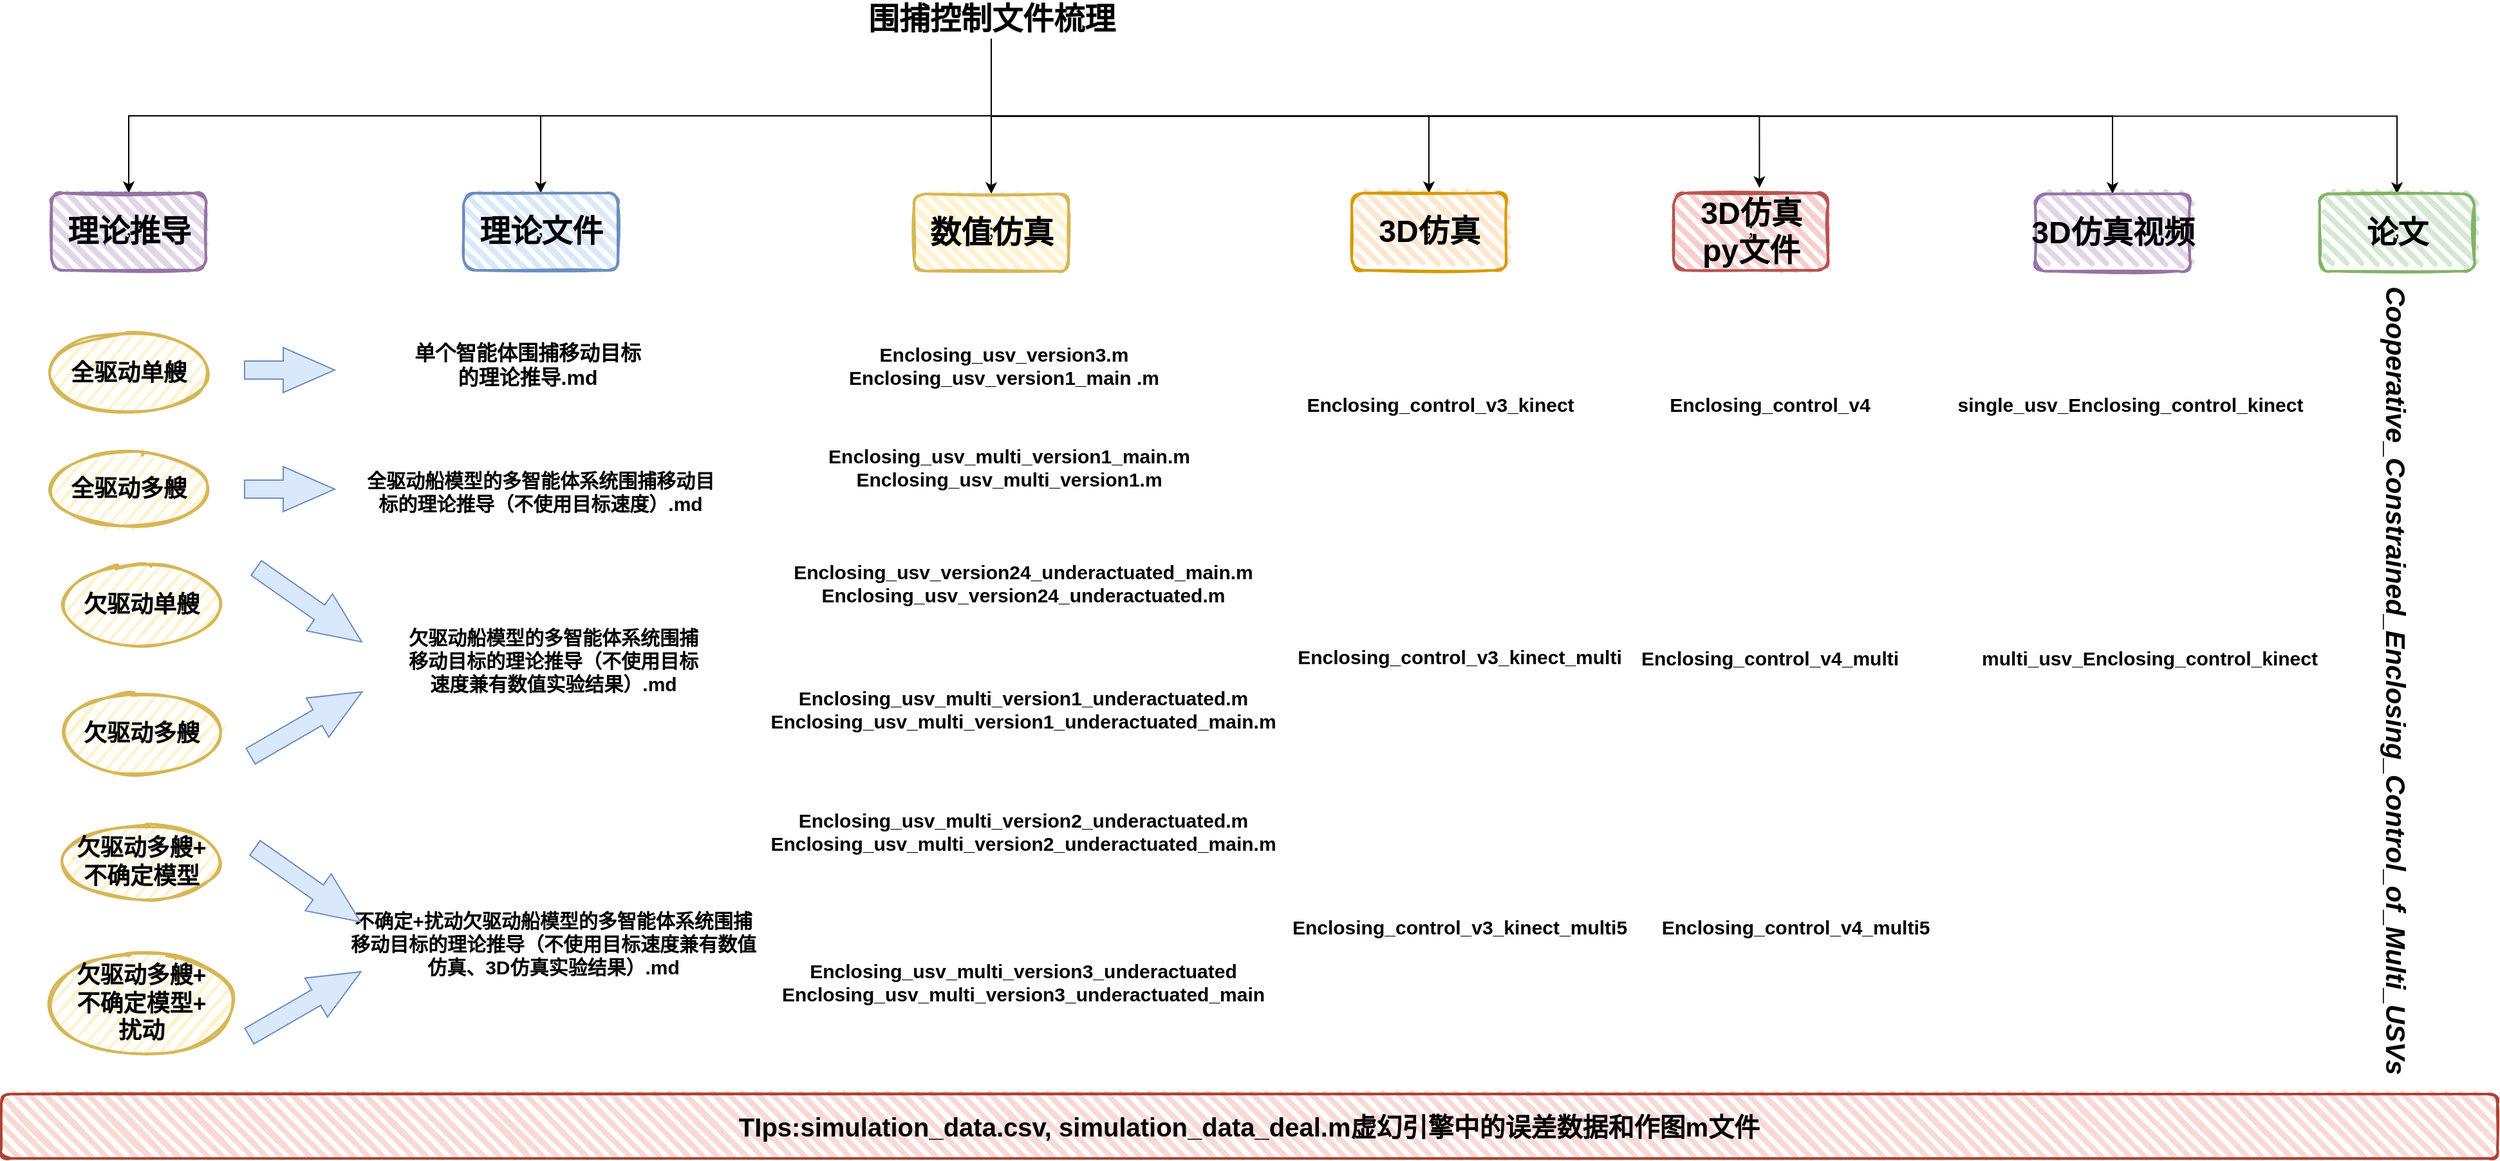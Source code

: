 <mxfile version="22.0.4" type="github">
  <diagram name="第 1 页" id="U8ZYwLHRuuHqSw_i_JJi">
    <mxGraphModel dx="2480" dy="2342" grid="1" gridSize="10" guides="1" tooltips="1" connect="1" arrows="1" fold="1" page="1" pageScale="1" pageWidth="1169" pageHeight="827" math="0" shadow="0">
      <root>
        <mxCell id="0" />
        <mxCell id="1" parent="0" />
        <mxCell id="GlCgljWv_Br-6OFDmJyN-48" style="edgeStyle=orthogonalEdgeStyle;rounded=0;orthogonalLoop=1;jettySize=auto;html=1;exitX=0.5;exitY=1;exitDx=0;exitDy=0;entryX=0.5;entryY=0;entryDx=0;entryDy=0;" parent="1" source="GlCgljWv_Br-6OFDmJyN-2" target="GlCgljWv_Br-6OFDmJyN-11" edge="1">
          <mxGeometry relative="1" as="geometry" />
        </mxCell>
        <mxCell id="GlCgljWv_Br-6OFDmJyN-49" style="edgeStyle=orthogonalEdgeStyle;rounded=0;orthogonalLoop=1;jettySize=auto;html=1;exitX=0.5;exitY=1;exitDx=0;exitDy=0;entryX=0.5;entryY=0;entryDx=0;entryDy=0;" parent="1" source="GlCgljWv_Br-6OFDmJyN-2" target="GlCgljWv_Br-6OFDmJyN-13" edge="1">
          <mxGeometry relative="1" as="geometry" />
        </mxCell>
        <mxCell id="GlCgljWv_Br-6OFDmJyN-50" style="edgeStyle=orthogonalEdgeStyle;rounded=0;orthogonalLoop=1;jettySize=auto;html=1;exitX=0.5;exitY=1;exitDx=0;exitDy=0;entryX=0.5;entryY=0;entryDx=0;entryDy=0;" parent="1" source="GlCgljWv_Br-6OFDmJyN-2" target="GlCgljWv_Br-6OFDmJyN-9" edge="1">
          <mxGeometry relative="1" as="geometry" />
        </mxCell>
        <mxCell id="GlCgljWv_Br-6OFDmJyN-52" style="edgeStyle=orthogonalEdgeStyle;rounded=0;orthogonalLoop=1;jettySize=auto;html=1;exitX=0.5;exitY=1;exitDx=0;exitDy=0;entryX=0.5;entryY=0;entryDx=0;entryDy=0;" parent="1" source="GlCgljWv_Br-6OFDmJyN-2" target="GlCgljWv_Br-6OFDmJyN-7" edge="1">
          <mxGeometry relative="1" as="geometry" />
        </mxCell>
        <mxCell id="GlCgljWv_Br-6OFDmJyN-53" style="edgeStyle=orthogonalEdgeStyle;rounded=0;orthogonalLoop=1;jettySize=auto;html=1;exitX=0.5;exitY=1;exitDx=0;exitDy=0;entryX=0.5;entryY=0;entryDx=0;entryDy=0;" parent="1" source="GlCgljWv_Br-6OFDmJyN-2" target="GlCgljWv_Br-6OFDmJyN-5" edge="1">
          <mxGeometry relative="1" as="geometry" />
        </mxCell>
        <mxCell id="GlCgljWv_Br-6OFDmJyN-59" style="edgeStyle=orthogonalEdgeStyle;rounded=0;orthogonalLoop=1;jettySize=auto;html=1;exitX=0.5;exitY=1;exitDx=0;exitDy=0;entryX=0.5;entryY=0;entryDx=0;entryDy=0;" parent="1" source="GlCgljWv_Br-6OFDmJyN-2" target="GlCgljWv_Br-6OFDmJyN-57" edge="1">
          <mxGeometry relative="1" as="geometry" />
        </mxCell>
        <mxCell id="GlCgljWv_Br-6OFDmJyN-2" value="围捕控制文件梳理" style="text;strokeColor=none;fillColor=none;html=1;fontSize=24;fontStyle=1;verticalAlign=middle;align=center;" parent="1" vertex="1">
          <mxGeometry x="850" y="-50" width="100" height="30" as="geometry" />
        </mxCell>
        <mxCell id="GlCgljWv_Br-6OFDmJyN-5" value="；" style="rounded=1;whiteSpace=wrap;html=1;strokeWidth=2;fillWeight=4;hachureGap=8;hachureAngle=45;fillColor=#e1d5e7;sketch=1;fillStyle=auto;strokeColor=#9673a6;" parent="1" vertex="1">
          <mxGeometry x="170" y="100" width="120" height="60" as="geometry" />
        </mxCell>
        <mxCell id="GlCgljWv_Br-6OFDmJyN-3" value="理论推导" style="text;strokeColor=none;fillColor=none;html=1;fontSize=24;fontStyle=1;verticalAlign=middle;align=center;" parent="1" vertex="1">
          <mxGeometry x="180" y="110" width="100" height="40" as="geometry" />
        </mxCell>
        <mxCell id="GlCgljWv_Br-6OFDmJyN-7" value="；" style="rounded=1;whiteSpace=wrap;html=1;strokeWidth=2;fillWeight=4;hachureGap=8;hachureAngle=45;fillColor=#dae8fc;sketch=1;fillStyle=auto;strokeColor=#6c8ebf;" parent="1" vertex="1">
          <mxGeometry x="490" y="100" width="120" height="60" as="geometry" />
        </mxCell>
        <mxCell id="GlCgljWv_Br-6OFDmJyN-8" value="理论文件" style="text;strokeColor=none;fillColor=none;html=1;fontSize=24;fontStyle=1;verticalAlign=middle;align=center;" parent="1" vertex="1">
          <mxGeometry x="500" y="110" width="100" height="40" as="geometry" />
        </mxCell>
        <mxCell id="GlCgljWv_Br-6OFDmJyN-9" value="；" style="rounded=1;whiteSpace=wrap;html=1;strokeWidth=2;fillWeight=4;hachureGap=8;hachureAngle=45;fillColor=#fff2cc;sketch=1;fillStyle=auto;strokeColor=#d6b656;" parent="1" vertex="1">
          <mxGeometry x="840" y="100.63" width="120" height="60" as="geometry" />
        </mxCell>
        <mxCell id="GlCgljWv_Br-6OFDmJyN-10" value="数值仿真" style="text;strokeColor=none;fillColor=none;html=1;fontSize=24;fontStyle=1;verticalAlign=middle;align=center;" parent="1" vertex="1">
          <mxGeometry x="850" y="110.63" width="100" height="40" as="geometry" />
        </mxCell>
        <mxCell id="GlCgljWv_Br-6OFDmJyN-11" value="；" style="rounded=1;whiteSpace=wrap;html=1;strokeWidth=2;fillWeight=4;hachureGap=8;hachureAngle=45;fillColor=#ffe6cc;sketch=1;fillStyle=auto;strokeColor=#d79b00;" parent="1" vertex="1">
          <mxGeometry x="1180" y="100" width="120" height="60" as="geometry" />
        </mxCell>
        <mxCell id="GlCgljWv_Br-6OFDmJyN-12" value="3D仿真" style="text;strokeColor=none;fillColor=none;html=1;fontSize=24;fontStyle=1;verticalAlign=middle;align=center;" parent="1" vertex="1">
          <mxGeometry x="1190" y="110" width="100" height="40" as="geometry" />
        </mxCell>
        <mxCell id="GlCgljWv_Br-6OFDmJyN-13" value="；" style="rounded=1;whiteSpace=wrap;html=1;strokeWidth=2;fillWeight=4;hachureGap=8;hachureAngle=45;fillColor=#d5e8d4;sketch=1;fillStyle=auto;strokeColor=#82b366;" parent="1" vertex="1">
          <mxGeometry x="1932" y="100.63" width="120" height="60" as="geometry" />
        </mxCell>
        <mxCell id="GlCgljWv_Br-6OFDmJyN-18" value="&lt;font style=&quot;font-size: 18px;&quot;&gt;&lt;b&gt;全驱动单艘&lt;/b&gt;&lt;/font&gt;" style="ellipse;whiteSpace=wrap;html=1;strokeWidth=2;fillWeight=2;hachureGap=8;fillColor=#fff2cc;fillStyle=dots;sketch=1;strokeColor=#d6b656;" parent="1" vertex="1">
          <mxGeometry x="170" y="210" width="120" height="60" as="geometry" />
        </mxCell>
        <mxCell id="GlCgljWv_Br-6OFDmJyN-14" value="论文" style="text;strokeColor=none;fillColor=none;html=1;fontSize=24;fontStyle=1;verticalAlign=middle;align=center;" parent="1" vertex="1">
          <mxGeometry x="1942" y="110.63" width="100" height="40" as="geometry" />
        </mxCell>
        <mxCell id="GlCgljWv_Br-6OFDmJyN-19" value="&lt;font style=&quot;font-size: 18px;&quot;&gt;&lt;b&gt;全驱动多艘&lt;/b&gt;&lt;/font&gt;" style="ellipse;whiteSpace=wrap;html=1;strokeWidth=2;fillWeight=2;hachureGap=8;fillColor=#fff2cc;fillStyle=dots;sketch=1;strokeColor=#d6b656;" parent="1" vertex="1">
          <mxGeometry x="170" y="300" width="120" height="60" as="geometry" />
        </mxCell>
        <mxCell id="GlCgljWv_Br-6OFDmJyN-20" value="&lt;font style=&quot;font-size: 18px;&quot;&gt;&lt;b&gt;欠驱动单艘&lt;/b&gt;&lt;/font&gt;" style="ellipse;whiteSpace=wrap;html=1;strokeWidth=2;fillWeight=2;hachureGap=8;fillColor=#fff2cc;fillStyle=dots;sketch=1;strokeColor=#d6b656;" parent="1" vertex="1">
          <mxGeometry x="180" y="390" width="120" height="60" as="geometry" />
        </mxCell>
        <mxCell id="GlCgljWv_Br-6OFDmJyN-21" value="&lt;font style=&quot;font-size: 18px;&quot;&gt;&lt;b&gt;欠驱动多艘&lt;/b&gt;&lt;/font&gt;" style="ellipse;whiteSpace=wrap;html=1;strokeWidth=2;fillWeight=2;hachureGap=8;fillColor=#fff2cc;fillStyle=dots;sketch=1;strokeColor=#d6b656;" parent="1" vertex="1">
          <mxGeometry x="180" y="490" width="120" height="60" as="geometry" />
        </mxCell>
        <mxCell id="GlCgljWv_Br-6OFDmJyN-22" value="&lt;font style=&quot;font-size: 18px;&quot;&gt;&lt;b&gt;欠驱动多艘+&lt;br&gt;不确定模型&lt;br&gt;&lt;/b&gt;&lt;/font&gt;" style="ellipse;whiteSpace=wrap;html=1;strokeWidth=2;fillWeight=2;hachureGap=8;fillColor=#fff2cc;fillStyle=dots;sketch=1;strokeColor=#d6b656;" parent="1" vertex="1">
          <mxGeometry x="180" y="590" width="120" height="60" as="geometry" />
        </mxCell>
        <mxCell id="GlCgljWv_Br-6OFDmJyN-26" value="&lt;font style=&quot;font-size: 18px;&quot;&gt;&lt;b&gt;欠驱动多艘+&lt;br&gt;不确定模型+&lt;br&gt;扰动&lt;br&gt;&lt;/b&gt;&lt;/font&gt;" style="ellipse;whiteSpace=wrap;html=1;strokeWidth=2;fillWeight=2;hachureGap=8;fillColor=#fff2cc;fillStyle=dots;sketch=1;strokeColor=#d6b656;" parent="1" vertex="1">
          <mxGeometry x="170" y="690" width="140" height="80" as="geometry" />
        </mxCell>
        <mxCell id="GlCgljWv_Br-6OFDmJyN-28" value="单个智能体围捕移动目标的理论推导.md" style="text;whiteSpace=wrap;fontSize=16;align=center;fontStyle=1" parent="1" vertex="1">
          <mxGeometry x="450" y="207.5" width="180" height="60" as="geometry" />
        </mxCell>
        <mxCell id="GlCgljWv_Br-6OFDmJyN-29" value="" style="html=1;shadow=0;dashed=0;align=center;verticalAlign=middle;shape=mxgraph.arrows2.arrow;dy=0.6;dx=40;notch=0;fillColor=#dae8fc;strokeColor=#6c8ebf;" parent="1" vertex="1">
          <mxGeometry x="320" y="220" width="70" height="35" as="geometry" />
        </mxCell>
        <mxCell id="GlCgljWv_Br-6OFDmJyN-30" value="" style="html=1;shadow=0;dashed=0;align=center;verticalAlign=middle;shape=mxgraph.arrows2.arrow;dy=0.6;dx=40;notch=0;fillColor=#dae8fc;strokeColor=#6c8ebf;" parent="1" vertex="1">
          <mxGeometry x="320" y="312.5" width="70" height="35" as="geometry" />
        </mxCell>
        <mxCell id="GlCgljWv_Br-6OFDmJyN-31" value="" style="html=1;shadow=0;dashed=0;align=center;verticalAlign=middle;shape=mxgraph.arrows2.arrow;dy=0.6;dx=40;notch=0;fontStyle=0;fillColor=#dae8fc;strokeColor=#6c8ebf;rotation=35;" parent="1" vertex="1">
          <mxGeometry x="320" y="402.5" width="100" height="35" as="geometry" />
        </mxCell>
        <mxCell id="GlCgljWv_Br-6OFDmJyN-32" value="" style="html=1;shadow=0;dashed=0;align=center;verticalAlign=middle;shape=mxgraph.arrows2.arrow;dy=0.6;dx=40;notch=0;fillColor=#dae8fc;strokeColor=#6c8ebf;rotation=-30;" parent="1" vertex="1">
          <mxGeometry x="317.99" y="495" width="100" height="35" as="geometry" />
        </mxCell>
        <mxCell id="GlCgljWv_Br-6OFDmJyN-35" value="全驱动船模型的多智能体系统围捕移动目标的理论推导（不使用目标速度）.md" style="text;whiteSpace=wrap;fontSize=15;fontStyle=1;align=center;" parent="1" vertex="1">
          <mxGeometry x="410" y="307.5" width="280" height="62.5" as="geometry" />
        </mxCell>
        <mxCell id="GlCgljWv_Br-6OFDmJyN-36" value="欠驱动船模型的多智能体系统围捕移动目标的理论推导（不使用目标速度兼有数值实验结果）.md" style="text;whiteSpace=wrap;fontSize=15;fontStyle=1;align=center;" parent="1" vertex="1">
          <mxGeometry x="440" y="430" width="240" height="70" as="geometry" />
        </mxCell>
        <mxCell id="GlCgljWv_Br-6OFDmJyN-37" value="不确定+扰动欠驱动船模型的多智能体系统围捕移动目标的理论推导（不使用目标速度兼有数值仿真、3D仿真实验结果）.md" style="text;whiteSpace=wrap;fontSize=15;fontStyle=1;align=center;" parent="1" vertex="1">
          <mxGeometry x="400" y="650" width="320" height="70" as="geometry" />
        </mxCell>
        <mxCell id="GlCgljWv_Br-6OFDmJyN-38" value="" style="html=1;shadow=0;dashed=0;align=center;verticalAlign=middle;shape=mxgraph.arrows2.arrow;dy=0.6;dx=40;notch=0;fontStyle=0;fillColor=#dae8fc;strokeColor=#6c8ebf;rotation=35;" parent="1" vertex="1">
          <mxGeometry x="319" y="620" width="100" height="35" as="geometry" />
        </mxCell>
        <mxCell id="GlCgljWv_Br-6OFDmJyN-39" value="" style="html=1;shadow=0;dashed=0;align=center;verticalAlign=middle;shape=mxgraph.arrows2.arrow;dy=0.6;dx=40;notch=0;fillColor=#dae8fc;strokeColor=#6c8ebf;rotation=-30;" parent="1" vertex="1">
          <mxGeometry x="316.99" y="712.5" width="100" height="35" as="geometry" />
        </mxCell>
        <mxCell id="GlCgljWv_Br-6OFDmJyN-40" value="Enclosing_usv_version3.m&#xa;Enclosing_usv_version1_main .m" style="text;whiteSpace=wrap;fontSize=15;fontStyle=1;align=center;" parent="1" vertex="1">
          <mxGeometry x="780" y="210" width="260" height="45" as="geometry" />
        </mxCell>
        <mxCell id="GlCgljWv_Br-6OFDmJyN-41" value="Enclosing_usv_multi_version1_main.m&#xa;Enclosing_usv_multi_version1.m" style="text;whiteSpace=wrap;fontSize=15;fontStyle=1;align=center;" parent="1" vertex="1">
          <mxGeometry x="799" y="289.38" width="230" height="40" as="geometry" />
        </mxCell>
        <mxCell id="GlCgljWv_Br-6OFDmJyN-42" value="Enclosing_usv_version24_underactuated_main.m&#xa;Enclosing_usv_version24_underactuated.m" style="text;whiteSpace=wrap;fontSize=15;fontStyle=1;align=center;" parent="1" vertex="1">
          <mxGeometry x="780" y="379.38" width="290" height="40" as="geometry" />
        </mxCell>
        <mxCell id="GlCgljWv_Br-6OFDmJyN-43" value="Enclosing_usv_multi_version1_underactuated.m&#xa;Enclosing_usv_multi_version1_underactuated_main.m" style="text;whiteSpace=wrap;fontSize=15;fontStyle=1;align=center;" parent="1" vertex="1">
          <mxGeometry x="770" y="476.88" width="310" height="50" as="geometry" />
        </mxCell>
        <mxCell id="GlCgljWv_Br-6OFDmJyN-44" value="Enclosing_usv_multi_version2_underactuated.m&#xa;Enclosing_usv_multi_version2_underactuated_main.m" style="text;whiteSpace=wrap;fontSize=15;fontStyle=1;align=center;" parent="1" vertex="1">
          <mxGeometry x="770" y="571.88" width="310" height="50" as="geometry" />
        </mxCell>
        <mxCell id="GlCgljWv_Br-6OFDmJyN-45" value="Enclosing_usv_multi_version3_underactuated&#xa;Enclosing_usv_multi_version3_underactuated_main" style="text;whiteSpace=wrap;fontSize=15;fontStyle=1;align=center;" parent="1" vertex="1">
          <mxGeometry x="770" y="689.38" width="310" height="50" as="geometry" />
        </mxCell>
        <mxCell id="GlCgljWv_Br-6OFDmJyN-54" value="Cooperative_Constrained_Enclosing_Control_of_Multi_USVs" style="text;whiteSpace=wrap;rotation=90;horizontal=1;fontSize=21;fontStyle=3" parent="1" vertex="1">
          <mxGeometry x="1811" y="330.63" width="360" height="40" as="geometry" />
        </mxCell>
        <mxCell id="GlCgljWv_Br-6OFDmJyN-55" value="Enclosing_control_v3_kinect" style="text;whiteSpace=wrap;fontSize=15;fontStyle=1;align=center;" parent="1" vertex="1">
          <mxGeometry x="1154" y="248.75" width="190" height="40" as="geometry" />
        </mxCell>
        <mxCell id="GlCgljWv_Br-6OFDmJyN-56" value="Enclosing_control_v3_kinect_multi5" style="text;whiteSpace=wrap;fontSize=15;fontStyle=1;align=center;" parent="1" vertex="1">
          <mxGeometry x="1154" y="655" width="220" height="40" as="geometry" />
        </mxCell>
        <mxCell id="GlCgljWv_Br-6OFDmJyN-57" value="；" style="rounded=1;whiteSpace=wrap;html=1;strokeWidth=2;fillWeight=4;hachureGap=8;hachureAngle=45;fillColor=#e1d5e7;sketch=1;fillStyle=auto;strokeColor=#9673a6;" parent="1" vertex="1">
          <mxGeometry x="1711" y="100.63" width="120" height="60" as="geometry" />
        </mxCell>
        <mxCell id="GlCgljWv_Br-6OFDmJyN-58" value="3D仿真视频" style="text;html=1;fontSize=24;fontStyle=1;verticalAlign=middle;align=center;" parent="1" vertex="1">
          <mxGeometry x="1721" y="110.63" width="100" height="40" as="geometry" />
        </mxCell>
        <mxCell id="GlCgljWv_Br-6OFDmJyN-60" value="single_usv_Enclosing_control_kinect" style="text;whiteSpace=wrap;fontSize=15;fontStyle=1;align=center;" parent="1" vertex="1">
          <mxGeometry x="1670" y="249.38" width="230" height="40" as="geometry" />
        </mxCell>
        <mxCell id="GlCgljWv_Br-6OFDmJyN-61" value="multi_usv_Enclosing_control_kinect" style="text;whiteSpace=wrap;fontSize=15;fontStyle=1;align=center;" parent="1" vertex="1">
          <mxGeometry x="1690" y="445.63" width="220" height="40" as="geometry" />
        </mxCell>
        <mxCell id="GlCgljWv_Br-6OFDmJyN-62" value="Enclosing_control_v3_kinect_multi" style="text;whiteSpace=wrap;fontSize=15;fontStyle=1;align=center;" parent="1" vertex="1">
          <mxGeometry x="1154" y="445" width="220" height="40" as="geometry" />
        </mxCell>
        <mxCell id="GlCgljWv_Br-6OFDmJyN-65" value="&lt;font style=&quot;font-size: 20px;&quot;&gt;&lt;b style=&quot;&quot;&gt;TIps:&lt;/b&gt;&lt;b&gt;simulation_data.csv,&amp;nbsp;&lt;/b&gt;&lt;span style=&quot;background-color: initial;&quot;&gt;&lt;b&gt;simulation_data_deal.m&lt;/b&gt;&lt;/span&gt;&lt;b style=&quot;background-color: initial;&quot;&gt;虚幻引擎中的误差数据和作图m文件&lt;/b&gt;&lt;/font&gt;&lt;b&gt;&lt;br&gt;&lt;/b&gt;" style="rounded=1;whiteSpace=wrap;html=1;strokeWidth=2;fillWeight=4;hachureGap=8;hachureAngle=45;sketch=1;fillColor=#fad9d5;strokeColor=#ae4132;" parent="1" vertex="1">
          <mxGeometry x="131" y="800" width="1939" height="50" as="geometry" />
        </mxCell>
        <mxCell id="T-MF8hS3b3ckMHnDHt63-1" value="；" style="rounded=1;whiteSpace=wrap;html=1;strokeWidth=2;fillWeight=4;hachureGap=8;hachureAngle=45;fillColor=#f8cecc;sketch=1;fillStyle=auto;strokeColor=#b85450;" vertex="1" parent="1">
          <mxGeometry x="1430" y="100" width="120" height="60" as="geometry" />
        </mxCell>
        <mxCell id="T-MF8hS3b3ckMHnDHt63-2" value="3D仿真&lt;br&gt;py文件" style="text;strokeColor=none;fillColor=none;html=1;fontSize=24;fontStyle=1;verticalAlign=middle;align=center;" vertex="1" parent="1">
          <mxGeometry x="1440" y="110" width="100" height="40" as="geometry" />
        </mxCell>
        <mxCell id="T-MF8hS3b3ckMHnDHt63-4" style="edgeStyle=orthogonalEdgeStyle;rounded=0;orthogonalLoop=1;jettySize=auto;html=1;entryX=0.556;entryY=-0.067;entryDx=0;entryDy=0;entryPerimeter=0;" edge="1" parent="1" source="GlCgljWv_Br-6OFDmJyN-2" target="T-MF8hS3b3ckMHnDHt63-1">
          <mxGeometry relative="1" as="geometry">
            <Array as="points">
              <mxPoint x="900" y="40" />
              <mxPoint x="1497" y="40" />
            </Array>
          </mxGeometry>
        </mxCell>
        <mxCell id="T-MF8hS3b3ckMHnDHt63-5" value="Enclosing_control_v4" style="text;whiteSpace=wrap;fontSize=15;fontStyle=1;align=center;" vertex="1" parent="1">
          <mxGeometry x="1410" y="249.38" width="190" height="40" as="geometry" />
        </mxCell>
        <mxCell id="T-MF8hS3b3ckMHnDHt63-6" value="Enclosing_control_v4_multi" style="text;whiteSpace=wrap;fontSize=15;fontStyle=1;align=center;" vertex="1" parent="1">
          <mxGeometry x="1410" y="445.63" width="190" height="40" as="geometry" />
        </mxCell>
        <mxCell id="T-MF8hS3b3ckMHnDHt63-7" value="Enclosing_control_v4_multi5" style="text;whiteSpace=wrap;fontSize=15;fontStyle=1;align=center;" vertex="1" parent="1">
          <mxGeometry x="1430" y="655" width="190" height="40" as="geometry" />
        </mxCell>
      </root>
    </mxGraphModel>
  </diagram>
</mxfile>
